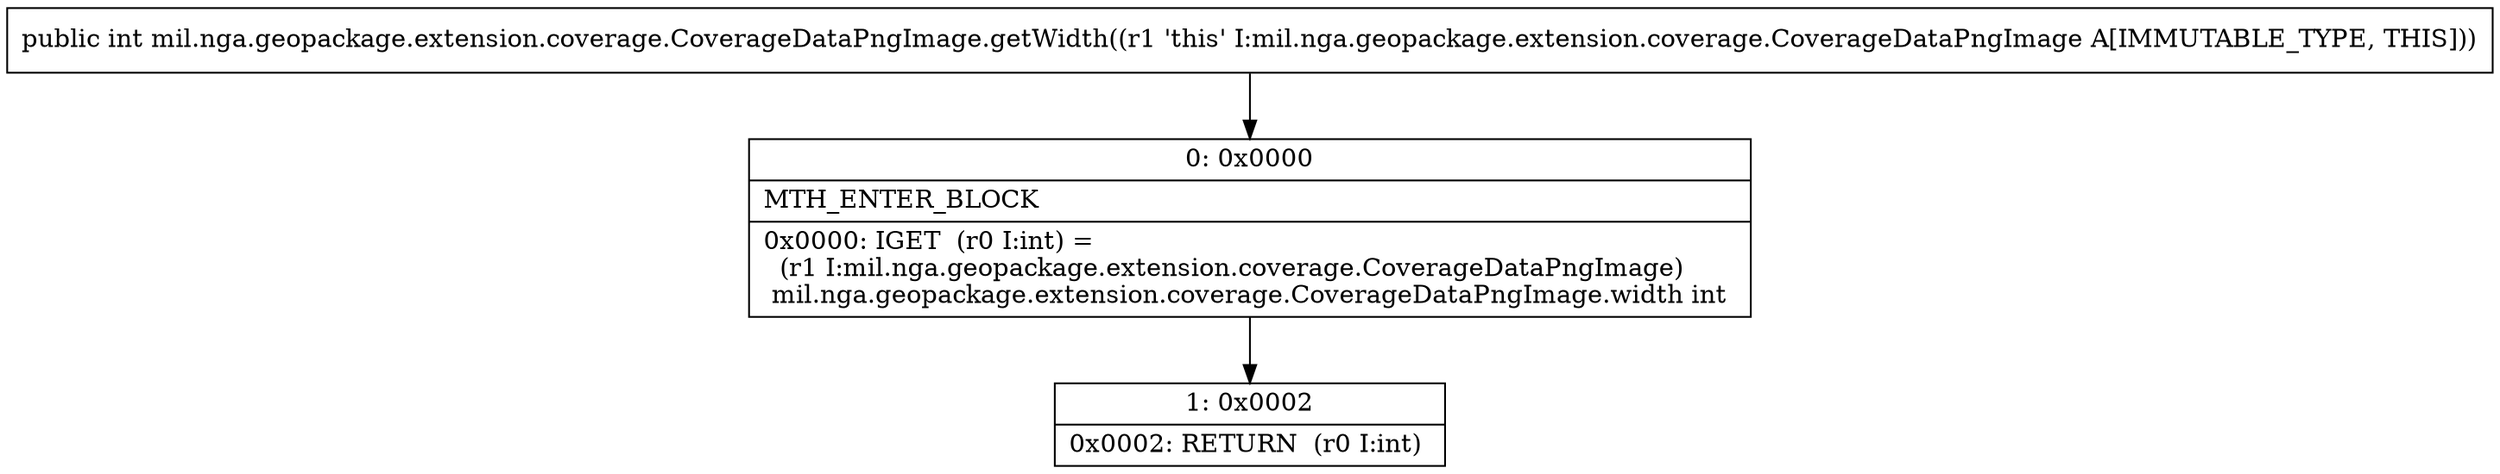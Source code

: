 digraph "CFG formil.nga.geopackage.extension.coverage.CoverageDataPngImage.getWidth()I" {
Node_0 [shape=record,label="{0\:\ 0x0000|MTH_ENTER_BLOCK\l|0x0000: IGET  (r0 I:int) = \l  (r1 I:mil.nga.geopackage.extension.coverage.CoverageDataPngImage)\l mil.nga.geopackage.extension.coverage.CoverageDataPngImage.width int \l}"];
Node_1 [shape=record,label="{1\:\ 0x0002|0x0002: RETURN  (r0 I:int) \l}"];
MethodNode[shape=record,label="{public int mil.nga.geopackage.extension.coverage.CoverageDataPngImage.getWidth((r1 'this' I:mil.nga.geopackage.extension.coverage.CoverageDataPngImage A[IMMUTABLE_TYPE, THIS])) }"];
MethodNode -> Node_0;
Node_0 -> Node_1;
}

